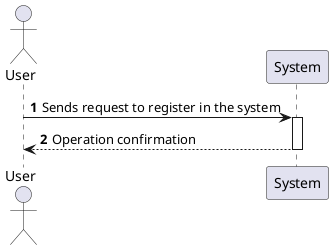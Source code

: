 @startuml
'https://plantuml.com/sequence-diagram

autonumber
actor "User" as CM

CM -> System: Sends request to register in the system
activate System
System --> CM: Operation confirmation
deactivate System

@enduml
